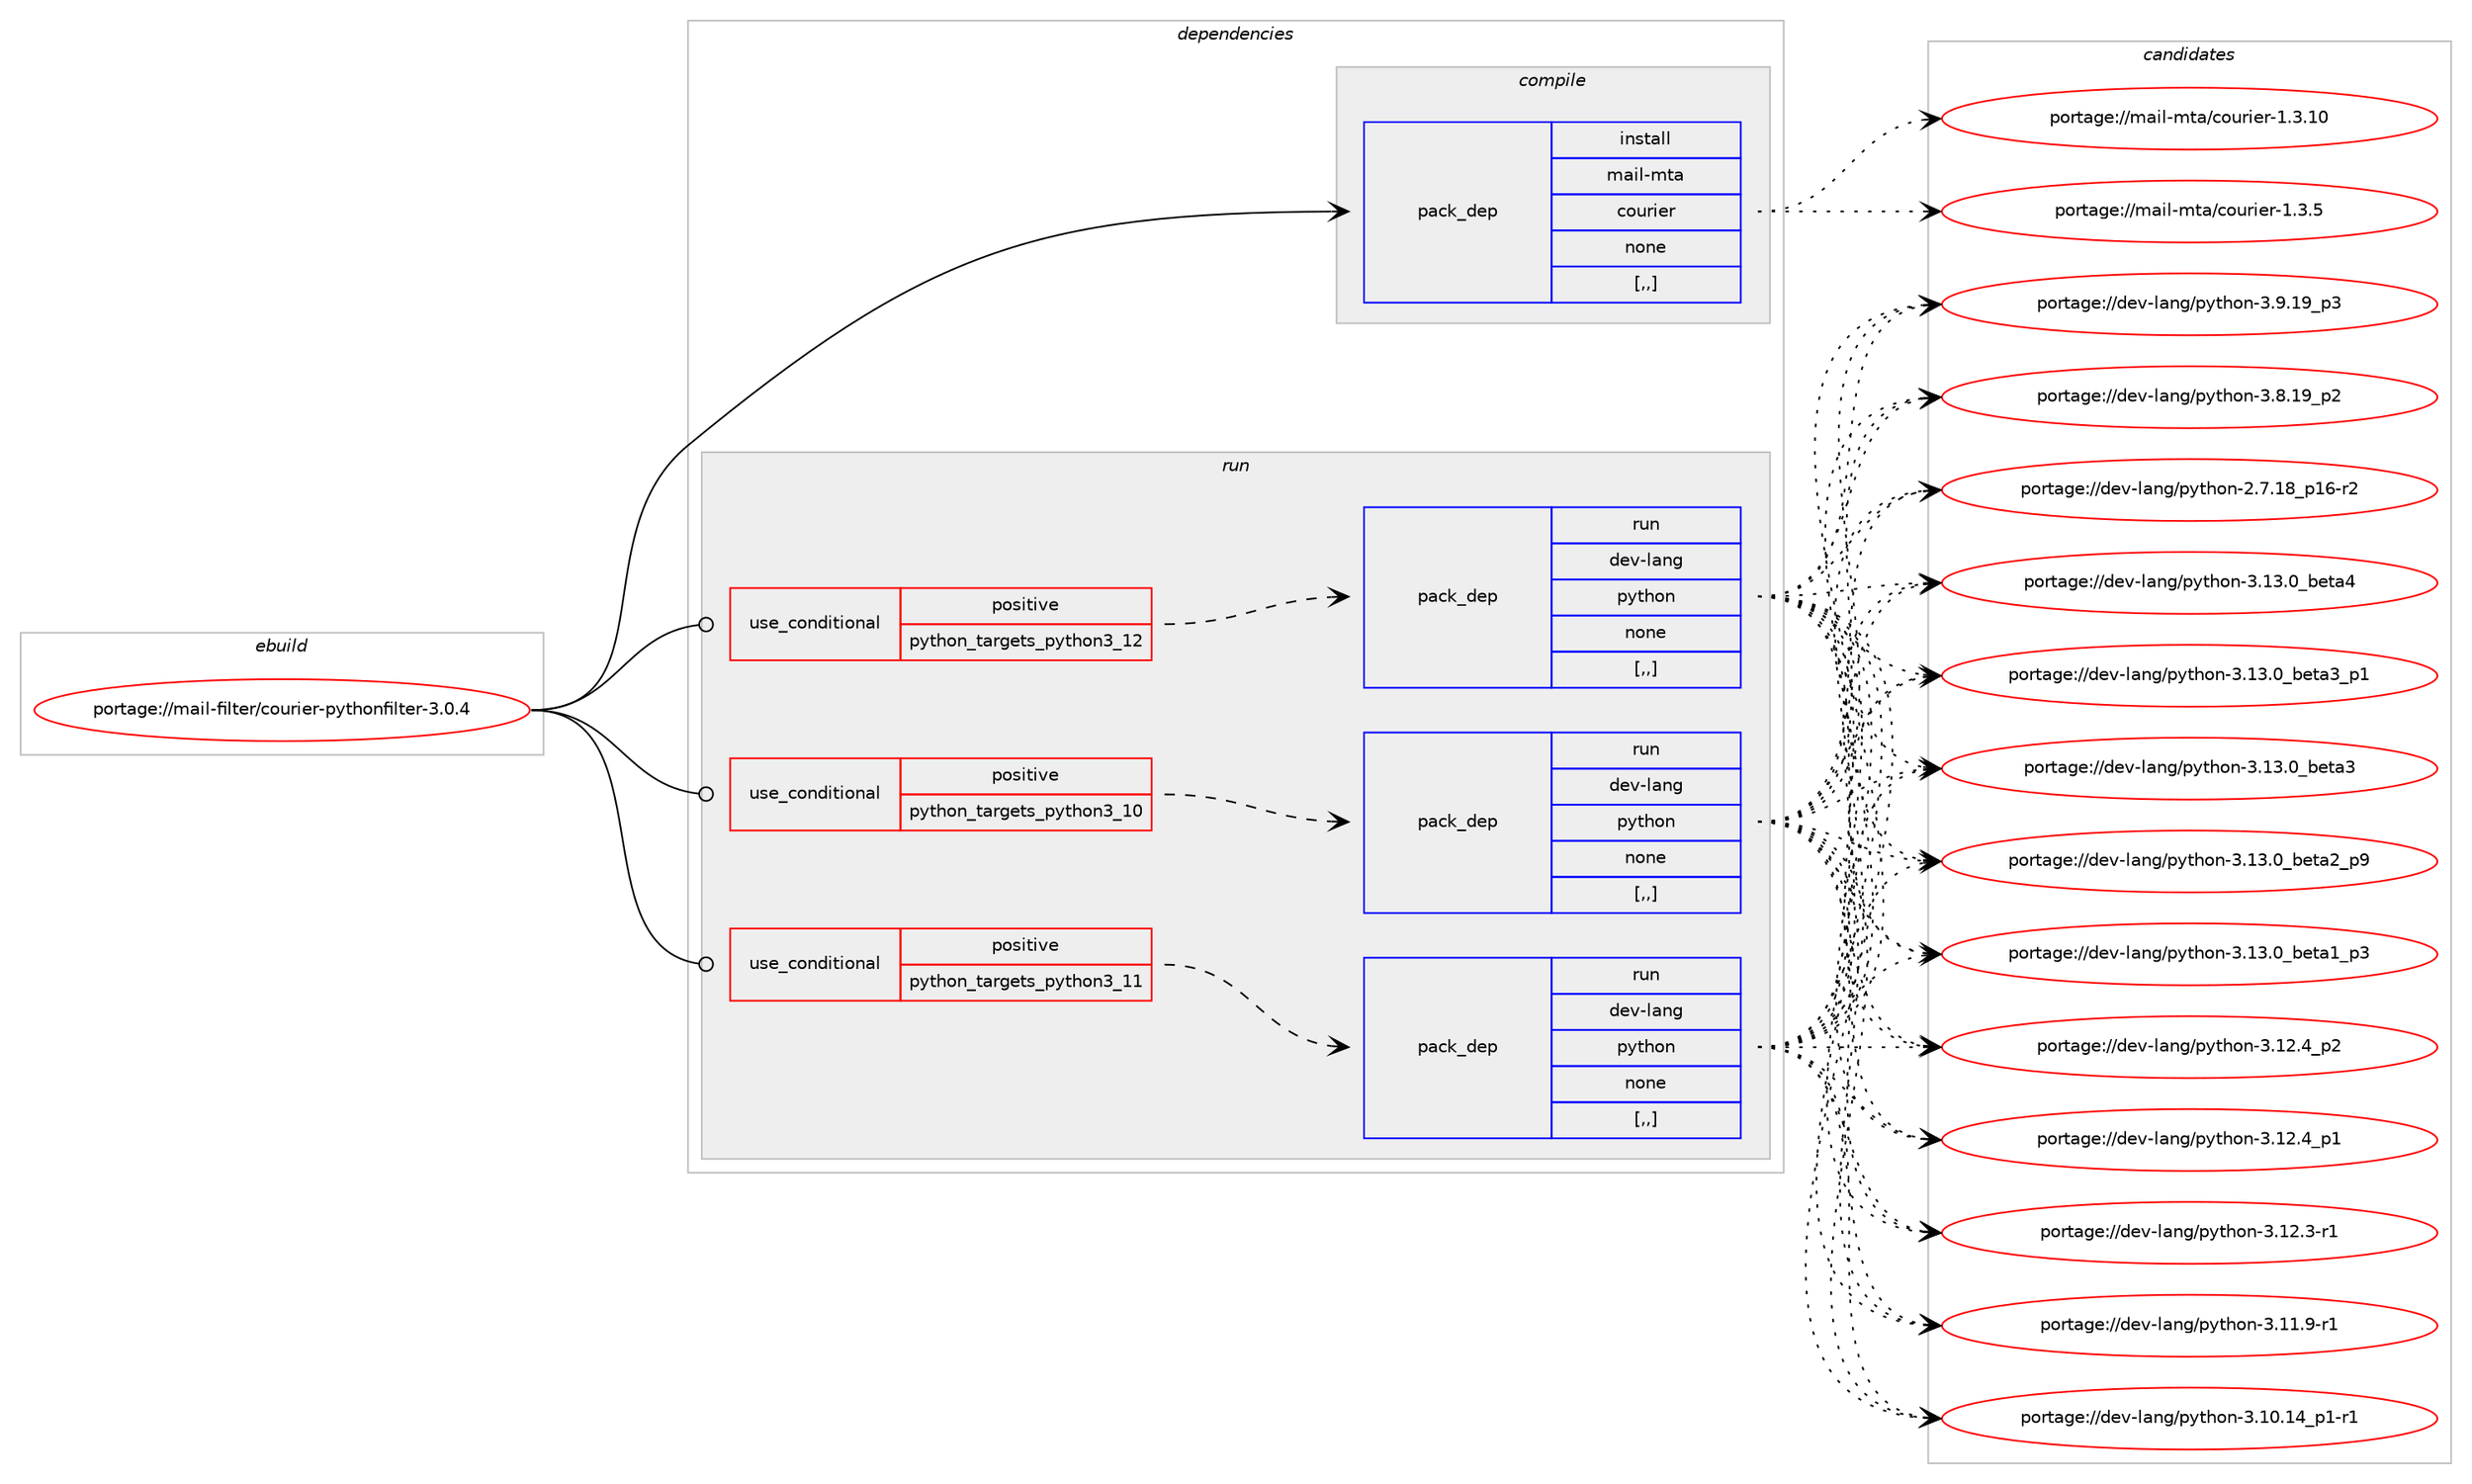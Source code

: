 digraph prolog {

# *************
# Graph options
# *************

newrank=true;
concentrate=true;
compound=true;
graph [rankdir=LR,fontname=Helvetica,fontsize=10,ranksep=1.5];#, ranksep=2.5, nodesep=0.2];
edge  [arrowhead=vee];
node  [fontname=Helvetica,fontsize=10];

# **********
# The ebuild
# **********

subgraph cluster_leftcol {
color=gray;
label=<<i>ebuild</i>>;
id [label="portage://mail-filter/courier-pythonfilter-3.0.4", color=red, width=4, href="../mail-filter/courier-pythonfilter-3.0.4.svg"];
}

# ****************
# The dependencies
# ****************

subgraph cluster_midcol {
color=gray;
label=<<i>dependencies</i>>;
subgraph cluster_compile {
fillcolor="#eeeeee";
style=filled;
label=<<i>compile</i>>;
subgraph pack206187 {
dependency278519 [label=<<TABLE BORDER="0" CELLBORDER="1" CELLSPACING="0" CELLPADDING="4" WIDTH="220"><TR><TD ROWSPAN="6" CELLPADDING="30">pack_dep</TD></TR><TR><TD WIDTH="110">install</TD></TR><TR><TD>mail-mta</TD></TR><TR><TD>courier</TD></TR><TR><TD>none</TD></TR><TR><TD>[,,]</TD></TR></TABLE>>, shape=none, color=blue];
}
id:e -> dependency278519:w [weight=20,style="solid",arrowhead="vee"];
}
subgraph cluster_compileandrun {
fillcolor="#eeeeee";
style=filled;
label=<<i>compile and run</i>>;
}
subgraph cluster_run {
fillcolor="#eeeeee";
style=filled;
label=<<i>run</i>>;
subgraph cond70067 {
dependency278520 [label=<<TABLE BORDER="0" CELLBORDER="1" CELLSPACING="0" CELLPADDING="4"><TR><TD ROWSPAN="3" CELLPADDING="10">use_conditional</TD></TR><TR><TD>positive</TD></TR><TR><TD>python_targets_python3_10</TD></TR></TABLE>>, shape=none, color=red];
subgraph pack206188 {
dependency278521 [label=<<TABLE BORDER="0" CELLBORDER="1" CELLSPACING="0" CELLPADDING="4" WIDTH="220"><TR><TD ROWSPAN="6" CELLPADDING="30">pack_dep</TD></TR><TR><TD WIDTH="110">run</TD></TR><TR><TD>dev-lang</TD></TR><TR><TD>python</TD></TR><TR><TD>none</TD></TR><TR><TD>[,,]</TD></TR></TABLE>>, shape=none, color=blue];
}
dependency278520:e -> dependency278521:w [weight=20,style="dashed",arrowhead="vee"];
}
id:e -> dependency278520:w [weight=20,style="solid",arrowhead="odot"];
subgraph cond70068 {
dependency278522 [label=<<TABLE BORDER="0" CELLBORDER="1" CELLSPACING="0" CELLPADDING="4"><TR><TD ROWSPAN="3" CELLPADDING="10">use_conditional</TD></TR><TR><TD>positive</TD></TR><TR><TD>python_targets_python3_11</TD></TR></TABLE>>, shape=none, color=red];
subgraph pack206189 {
dependency278523 [label=<<TABLE BORDER="0" CELLBORDER="1" CELLSPACING="0" CELLPADDING="4" WIDTH="220"><TR><TD ROWSPAN="6" CELLPADDING="30">pack_dep</TD></TR><TR><TD WIDTH="110">run</TD></TR><TR><TD>dev-lang</TD></TR><TR><TD>python</TD></TR><TR><TD>none</TD></TR><TR><TD>[,,]</TD></TR></TABLE>>, shape=none, color=blue];
}
dependency278522:e -> dependency278523:w [weight=20,style="dashed",arrowhead="vee"];
}
id:e -> dependency278522:w [weight=20,style="solid",arrowhead="odot"];
subgraph cond70069 {
dependency278524 [label=<<TABLE BORDER="0" CELLBORDER="1" CELLSPACING="0" CELLPADDING="4"><TR><TD ROWSPAN="3" CELLPADDING="10">use_conditional</TD></TR><TR><TD>positive</TD></TR><TR><TD>python_targets_python3_12</TD></TR></TABLE>>, shape=none, color=red];
subgraph pack206190 {
dependency278525 [label=<<TABLE BORDER="0" CELLBORDER="1" CELLSPACING="0" CELLPADDING="4" WIDTH="220"><TR><TD ROWSPAN="6" CELLPADDING="30">pack_dep</TD></TR><TR><TD WIDTH="110">run</TD></TR><TR><TD>dev-lang</TD></TR><TR><TD>python</TD></TR><TR><TD>none</TD></TR><TR><TD>[,,]</TD></TR></TABLE>>, shape=none, color=blue];
}
dependency278524:e -> dependency278525:w [weight=20,style="dashed",arrowhead="vee"];
}
id:e -> dependency278524:w [weight=20,style="solid",arrowhead="odot"];
}
}

# **************
# The candidates
# **************

subgraph cluster_choices {
rank=same;
color=gray;
label=<<i>candidates</i>>;

subgraph choice206187 {
color=black;
nodesep=1;
choice109971051084510911697479911111711410510111445494651464948 [label="portage://mail-mta/courier-1.3.10", color=red, width=4,href="../mail-mta/courier-1.3.10.svg"];
choice1099710510845109116974799111117114105101114454946514653 [label="portage://mail-mta/courier-1.3.5", color=red, width=4,href="../mail-mta/courier-1.3.5.svg"];
dependency278519:e -> choice109971051084510911697479911111711410510111445494651464948:w [style=dotted,weight="100"];
dependency278519:e -> choice1099710510845109116974799111117114105101114454946514653:w [style=dotted,weight="100"];
}
subgraph choice206188 {
color=black;
nodesep=1;
choice1001011184510897110103471121211161041111104551464951464895981011169752 [label="portage://dev-lang/python-3.13.0_beta4", color=red, width=4,href="../dev-lang/python-3.13.0_beta4.svg"];
choice10010111845108971101034711212111610411111045514649514648959810111697519511249 [label="portage://dev-lang/python-3.13.0_beta3_p1", color=red, width=4,href="../dev-lang/python-3.13.0_beta3_p1.svg"];
choice1001011184510897110103471121211161041111104551464951464895981011169751 [label="portage://dev-lang/python-3.13.0_beta3", color=red, width=4,href="../dev-lang/python-3.13.0_beta3.svg"];
choice10010111845108971101034711212111610411111045514649514648959810111697509511257 [label="portage://dev-lang/python-3.13.0_beta2_p9", color=red, width=4,href="../dev-lang/python-3.13.0_beta2_p9.svg"];
choice10010111845108971101034711212111610411111045514649514648959810111697499511251 [label="portage://dev-lang/python-3.13.0_beta1_p3", color=red, width=4,href="../dev-lang/python-3.13.0_beta1_p3.svg"];
choice100101118451089711010347112121116104111110455146495046529511250 [label="portage://dev-lang/python-3.12.4_p2", color=red, width=4,href="../dev-lang/python-3.12.4_p2.svg"];
choice100101118451089711010347112121116104111110455146495046529511249 [label="portage://dev-lang/python-3.12.4_p1", color=red, width=4,href="../dev-lang/python-3.12.4_p1.svg"];
choice100101118451089711010347112121116104111110455146495046514511449 [label="portage://dev-lang/python-3.12.3-r1", color=red, width=4,href="../dev-lang/python-3.12.3-r1.svg"];
choice100101118451089711010347112121116104111110455146494946574511449 [label="portage://dev-lang/python-3.11.9-r1", color=red, width=4,href="../dev-lang/python-3.11.9-r1.svg"];
choice100101118451089711010347112121116104111110455146494846495295112494511449 [label="portage://dev-lang/python-3.10.14_p1-r1", color=red, width=4,href="../dev-lang/python-3.10.14_p1-r1.svg"];
choice100101118451089711010347112121116104111110455146574649579511251 [label="portage://dev-lang/python-3.9.19_p3", color=red, width=4,href="../dev-lang/python-3.9.19_p3.svg"];
choice100101118451089711010347112121116104111110455146564649579511250 [label="portage://dev-lang/python-3.8.19_p2", color=red, width=4,href="../dev-lang/python-3.8.19_p2.svg"];
choice100101118451089711010347112121116104111110455046554649569511249544511450 [label="portage://dev-lang/python-2.7.18_p16-r2", color=red, width=4,href="../dev-lang/python-2.7.18_p16-r2.svg"];
dependency278521:e -> choice1001011184510897110103471121211161041111104551464951464895981011169752:w [style=dotted,weight="100"];
dependency278521:e -> choice10010111845108971101034711212111610411111045514649514648959810111697519511249:w [style=dotted,weight="100"];
dependency278521:e -> choice1001011184510897110103471121211161041111104551464951464895981011169751:w [style=dotted,weight="100"];
dependency278521:e -> choice10010111845108971101034711212111610411111045514649514648959810111697509511257:w [style=dotted,weight="100"];
dependency278521:e -> choice10010111845108971101034711212111610411111045514649514648959810111697499511251:w [style=dotted,weight="100"];
dependency278521:e -> choice100101118451089711010347112121116104111110455146495046529511250:w [style=dotted,weight="100"];
dependency278521:e -> choice100101118451089711010347112121116104111110455146495046529511249:w [style=dotted,weight="100"];
dependency278521:e -> choice100101118451089711010347112121116104111110455146495046514511449:w [style=dotted,weight="100"];
dependency278521:e -> choice100101118451089711010347112121116104111110455146494946574511449:w [style=dotted,weight="100"];
dependency278521:e -> choice100101118451089711010347112121116104111110455146494846495295112494511449:w [style=dotted,weight="100"];
dependency278521:e -> choice100101118451089711010347112121116104111110455146574649579511251:w [style=dotted,weight="100"];
dependency278521:e -> choice100101118451089711010347112121116104111110455146564649579511250:w [style=dotted,weight="100"];
dependency278521:e -> choice100101118451089711010347112121116104111110455046554649569511249544511450:w [style=dotted,weight="100"];
}
subgraph choice206189 {
color=black;
nodesep=1;
choice1001011184510897110103471121211161041111104551464951464895981011169752 [label="portage://dev-lang/python-3.13.0_beta4", color=red, width=4,href="../dev-lang/python-3.13.0_beta4.svg"];
choice10010111845108971101034711212111610411111045514649514648959810111697519511249 [label="portage://dev-lang/python-3.13.0_beta3_p1", color=red, width=4,href="../dev-lang/python-3.13.0_beta3_p1.svg"];
choice1001011184510897110103471121211161041111104551464951464895981011169751 [label="portage://dev-lang/python-3.13.0_beta3", color=red, width=4,href="../dev-lang/python-3.13.0_beta3.svg"];
choice10010111845108971101034711212111610411111045514649514648959810111697509511257 [label="portage://dev-lang/python-3.13.0_beta2_p9", color=red, width=4,href="../dev-lang/python-3.13.0_beta2_p9.svg"];
choice10010111845108971101034711212111610411111045514649514648959810111697499511251 [label="portage://dev-lang/python-3.13.0_beta1_p3", color=red, width=4,href="../dev-lang/python-3.13.0_beta1_p3.svg"];
choice100101118451089711010347112121116104111110455146495046529511250 [label="portage://dev-lang/python-3.12.4_p2", color=red, width=4,href="../dev-lang/python-3.12.4_p2.svg"];
choice100101118451089711010347112121116104111110455146495046529511249 [label="portage://dev-lang/python-3.12.4_p1", color=red, width=4,href="../dev-lang/python-3.12.4_p1.svg"];
choice100101118451089711010347112121116104111110455146495046514511449 [label="portage://dev-lang/python-3.12.3-r1", color=red, width=4,href="../dev-lang/python-3.12.3-r1.svg"];
choice100101118451089711010347112121116104111110455146494946574511449 [label="portage://dev-lang/python-3.11.9-r1", color=red, width=4,href="../dev-lang/python-3.11.9-r1.svg"];
choice100101118451089711010347112121116104111110455146494846495295112494511449 [label="portage://dev-lang/python-3.10.14_p1-r1", color=red, width=4,href="../dev-lang/python-3.10.14_p1-r1.svg"];
choice100101118451089711010347112121116104111110455146574649579511251 [label="portage://dev-lang/python-3.9.19_p3", color=red, width=4,href="../dev-lang/python-3.9.19_p3.svg"];
choice100101118451089711010347112121116104111110455146564649579511250 [label="portage://dev-lang/python-3.8.19_p2", color=red, width=4,href="../dev-lang/python-3.8.19_p2.svg"];
choice100101118451089711010347112121116104111110455046554649569511249544511450 [label="portage://dev-lang/python-2.7.18_p16-r2", color=red, width=4,href="../dev-lang/python-2.7.18_p16-r2.svg"];
dependency278523:e -> choice1001011184510897110103471121211161041111104551464951464895981011169752:w [style=dotted,weight="100"];
dependency278523:e -> choice10010111845108971101034711212111610411111045514649514648959810111697519511249:w [style=dotted,weight="100"];
dependency278523:e -> choice1001011184510897110103471121211161041111104551464951464895981011169751:w [style=dotted,weight="100"];
dependency278523:e -> choice10010111845108971101034711212111610411111045514649514648959810111697509511257:w [style=dotted,weight="100"];
dependency278523:e -> choice10010111845108971101034711212111610411111045514649514648959810111697499511251:w [style=dotted,weight="100"];
dependency278523:e -> choice100101118451089711010347112121116104111110455146495046529511250:w [style=dotted,weight="100"];
dependency278523:e -> choice100101118451089711010347112121116104111110455146495046529511249:w [style=dotted,weight="100"];
dependency278523:e -> choice100101118451089711010347112121116104111110455146495046514511449:w [style=dotted,weight="100"];
dependency278523:e -> choice100101118451089711010347112121116104111110455146494946574511449:w [style=dotted,weight="100"];
dependency278523:e -> choice100101118451089711010347112121116104111110455146494846495295112494511449:w [style=dotted,weight="100"];
dependency278523:e -> choice100101118451089711010347112121116104111110455146574649579511251:w [style=dotted,weight="100"];
dependency278523:e -> choice100101118451089711010347112121116104111110455146564649579511250:w [style=dotted,weight="100"];
dependency278523:e -> choice100101118451089711010347112121116104111110455046554649569511249544511450:w [style=dotted,weight="100"];
}
subgraph choice206190 {
color=black;
nodesep=1;
choice1001011184510897110103471121211161041111104551464951464895981011169752 [label="portage://dev-lang/python-3.13.0_beta4", color=red, width=4,href="../dev-lang/python-3.13.0_beta4.svg"];
choice10010111845108971101034711212111610411111045514649514648959810111697519511249 [label="portage://dev-lang/python-3.13.0_beta3_p1", color=red, width=4,href="../dev-lang/python-3.13.0_beta3_p1.svg"];
choice1001011184510897110103471121211161041111104551464951464895981011169751 [label="portage://dev-lang/python-3.13.0_beta3", color=red, width=4,href="../dev-lang/python-3.13.0_beta3.svg"];
choice10010111845108971101034711212111610411111045514649514648959810111697509511257 [label="portage://dev-lang/python-3.13.0_beta2_p9", color=red, width=4,href="../dev-lang/python-3.13.0_beta2_p9.svg"];
choice10010111845108971101034711212111610411111045514649514648959810111697499511251 [label="portage://dev-lang/python-3.13.0_beta1_p3", color=red, width=4,href="../dev-lang/python-3.13.0_beta1_p3.svg"];
choice100101118451089711010347112121116104111110455146495046529511250 [label="portage://dev-lang/python-3.12.4_p2", color=red, width=4,href="../dev-lang/python-3.12.4_p2.svg"];
choice100101118451089711010347112121116104111110455146495046529511249 [label="portage://dev-lang/python-3.12.4_p1", color=red, width=4,href="../dev-lang/python-3.12.4_p1.svg"];
choice100101118451089711010347112121116104111110455146495046514511449 [label="portage://dev-lang/python-3.12.3-r1", color=red, width=4,href="../dev-lang/python-3.12.3-r1.svg"];
choice100101118451089711010347112121116104111110455146494946574511449 [label="portage://dev-lang/python-3.11.9-r1", color=red, width=4,href="../dev-lang/python-3.11.9-r1.svg"];
choice100101118451089711010347112121116104111110455146494846495295112494511449 [label="portage://dev-lang/python-3.10.14_p1-r1", color=red, width=4,href="../dev-lang/python-3.10.14_p1-r1.svg"];
choice100101118451089711010347112121116104111110455146574649579511251 [label="portage://dev-lang/python-3.9.19_p3", color=red, width=4,href="../dev-lang/python-3.9.19_p3.svg"];
choice100101118451089711010347112121116104111110455146564649579511250 [label="portage://dev-lang/python-3.8.19_p2", color=red, width=4,href="../dev-lang/python-3.8.19_p2.svg"];
choice100101118451089711010347112121116104111110455046554649569511249544511450 [label="portage://dev-lang/python-2.7.18_p16-r2", color=red, width=4,href="../dev-lang/python-2.7.18_p16-r2.svg"];
dependency278525:e -> choice1001011184510897110103471121211161041111104551464951464895981011169752:w [style=dotted,weight="100"];
dependency278525:e -> choice10010111845108971101034711212111610411111045514649514648959810111697519511249:w [style=dotted,weight="100"];
dependency278525:e -> choice1001011184510897110103471121211161041111104551464951464895981011169751:w [style=dotted,weight="100"];
dependency278525:e -> choice10010111845108971101034711212111610411111045514649514648959810111697509511257:w [style=dotted,weight="100"];
dependency278525:e -> choice10010111845108971101034711212111610411111045514649514648959810111697499511251:w [style=dotted,weight="100"];
dependency278525:e -> choice100101118451089711010347112121116104111110455146495046529511250:w [style=dotted,weight="100"];
dependency278525:e -> choice100101118451089711010347112121116104111110455146495046529511249:w [style=dotted,weight="100"];
dependency278525:e -> choice100101118451089711010347112121116104111110455146495046514511449:w [style=dotted,weight="100"];
dependency278525:e -> choice100101118451089711010347112121116104111110455146494946574511449:w [style=dotted,weight="100"];
dependency278525:e -> choice100101118451089711010347112121116104111110455146494846495295112494511449:w [style=dotted,weight="100"];
dependency278525:e -> choice100101118451089711010347112121116104111110455146574649579511251:w [style=dotted,weight="100"];
dependency278525:e -> choice100101118451089711010347112121116104111110455146564649579511250:w [style=dotted,weight="100"];
dependency278525:e -> choice100101118451089711010347112121116104111110455046554649569511249544511450:w [style=dotted,weight="100"];
}
}

}
